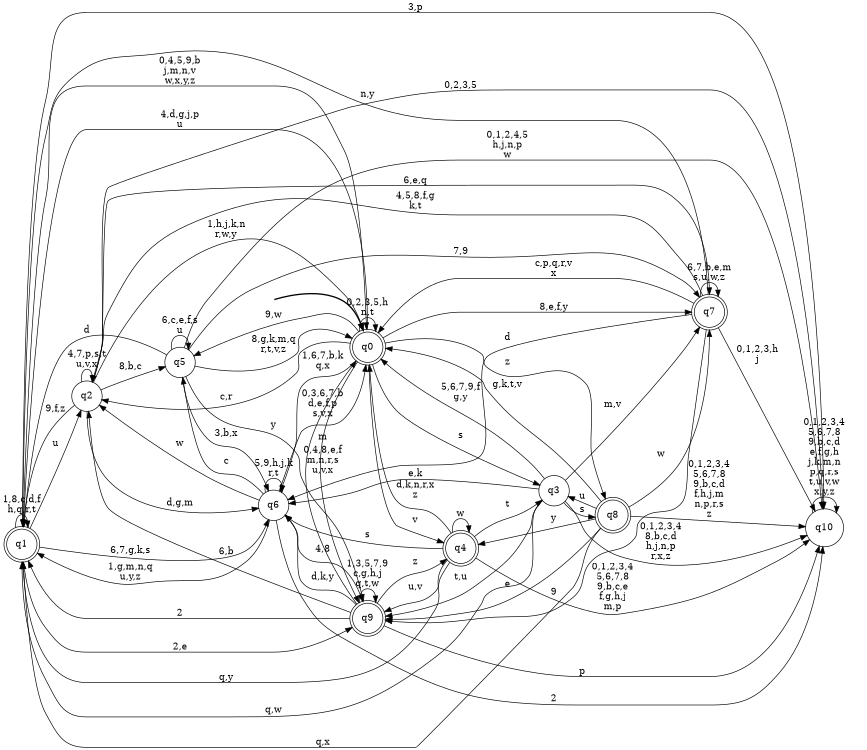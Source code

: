 digraph BlueStar {
__start0 [style = invis, shape = none, label = "", width = 0, height = 0];

rankdir=LR;
size="8,5";

s0 [style="rounded,filled", color="black", fillcolor="white" shape="doublecircle", label="q0"];
s1 [style="rounded,filled", color="black", fillcolor="white" shape="doublecircle", label="q1"];
s2 [style="filled", color="black", fillcolor="white" shape="circle", label="q2"];
s3 [style="filled", color="black", fillcolor="white" shape="circle", label="q3"];
s4 [style="rounded,filled", color="black", fillcolor="white" shape="doublecircle", label="q4"];
s5 [style="filled", color="black", fillcolor="white" shape="circle", label="q5"];
s6 [style="filled", color="black", fillcolor="white" shape="circle", label="q6"];
s7 [style="rounded,filled", color="black", fillcolor="white" shape="doublecircle", label="q7"];
s8 [style="rounded,filled", color="black", fillcolor="white" shape="doublecircle", label="q8"];
s9 [style="rounded,filled", color="black", fillcolor="white" shape="doublecircle", label="q9"];
s10 [style="filled", color="black", fillcolor="white" shape="circle", label="q10"];
subgraph cluster_main { 
	graph [pad=".75", ranksep="0.15", nodesep="0.15"];
	 style=invis; 
	__start0 -> s0 [penwidth=2];
}
s0 -> s0 [label="0,2,3,5,h\nn,t"];
s0 -> s1 [label="4,d,g,j,p\nu"];
s0 -> s2 [label="c,r"];
s0 -> s3 [label="s"];
s0 -> s4 [label="v"];
s0 -> s5 [label="9,w"];
s0 -> s6 [label="1,6,7,b,k\nq,x"];
s0 -> s7 [label="8,e,f,y"];
s0 -> s8 [label="z"];
s0 -> s9 [label="m"];
s1 -> s0 [label="0,4,5,9,b\nj,m,n,v\nw,x,y,z"];
s1 -> s1 [label="1,8,c,d,f\nh,q,r,t"];
s1 -> s2 [label="u"];
s1 -> s6 [label="6,7,g,k,s"];
s1 -> s9 [label="2,e"];
s1 -> s10 [label="3,p"];
s2 -> s0 [label="1,h,j,k,n\nr,w,y"];
s2 -> s1 [label="9,f,z"];
s2 -> s2 [label="4,7,p,s,t\nu,v,x"];
s2 -> s5 [label="8,b,c"];
s2 -> s6 [label="d,g,m"];
s2 -> s7 [label="6,e,q"];
s2 -> s10 [label="0,2,3,5"];
s3 -> s0 [label="5,6,7,9,f\ng,y"];
s3 -> s1 [label="q,w"];
s3 -> s6 [label="e,k"];
s3 -> s7 [label="m,v"];
s3 -> s8 [label="s"];
s3 -> s9 [label="t,u"];
s3 -> s10 [label="0,1,2,3,4\n8,b,c,d\nh,j,n,p\nr,x,z"];
s4 -> s0 [label="d,k,n,r,x\nz"];
s4 -> s1 [label="q,y"];
s4 -> s3 [label="t"];
s4 -> s4 [label="w"];
s4 -> s6 [label="s"];
s4 -> s9 [label="u,v"];
s4 -> s10 [label="0,1,2,3,4\n5,6,7,8\n9,b,c,e\nf,g,h,j\nm,p"];
s5 -> s0 [label="8,g,k,m,q\nr,t,v,z"];
s5 -> s1 [label="d"];
s5 -> s5 [label="6,c,e,f,s\nu"];
s5 -> s6 [label="3,b,x"];
s5 -> s7 [label="7,9"];
s5 -> s9 [label="y"];
s5 -> s10 [label="0,1,2,4,5\nh,j,n,p\nw"];
s6 -> s0 [label="0,3,6,7,b\nd,e,f,p\ns,v,x"];
s6 -> s1 [label="1,g,m,n,q\nu,y,z"];
s6 -> s2 [label="w"];
s6 -> s5 [label="c"];
s6 -> s6 [label="5,9,h,j,k\nr,t"];
s6 -> s9 [label="4,8"];
s6 -> s10 [label="2"];
s7 -> s0 [label="c,p,q,r,v\nx"];
s7 -> s1 [label="n,y"];
s7 -> s2 [label="4,5,8,f,g\nk,t"];
s7 -> s6 [label="d"];
s7 -> s7 [label="6,7,b,e,m\ns,u,w,z"];
s7 -> s9 [label="9"];
s7 -> s10 [label="0,1,2,3,h\nj"];
s8 -> s0 [label="g,k,t,v"];
s8 -> s1 [label="q,x"];
s8 -> s3 [label="u"];
s8 -> s4 [label="y"];
s8 -> s7 [label="w"];
s8 -> s9 [label="e"];
s8 -> s10 [label="0,1,2,3,4\n5,6,7,8\n9,b,c,d\nf,h,j,m\nn,p,r,s\nz"];
s9 -> s0 [label="0,4,8,e,f\nm,n,r,s\nu,v,x"];
s9 -> s1 [label="2"];
s9 -> s2 [label="6,b"];
s9 -> s4 [label="z"];
s9 -> s6 [label="d,k,y"];
s9 -> s9 [label="1,3,5,7,9\nc,g,h,j\nq,t,w"];
s9 -> s10 [label="p"];
s10 -> s10 [label="0,1,2,3,4\n5,6,7,8\n9,b,c,d\ne,f,g,h\nj,k,m,n\np,q,r,s\nt,u,v,w\nx,y,z"];

}
